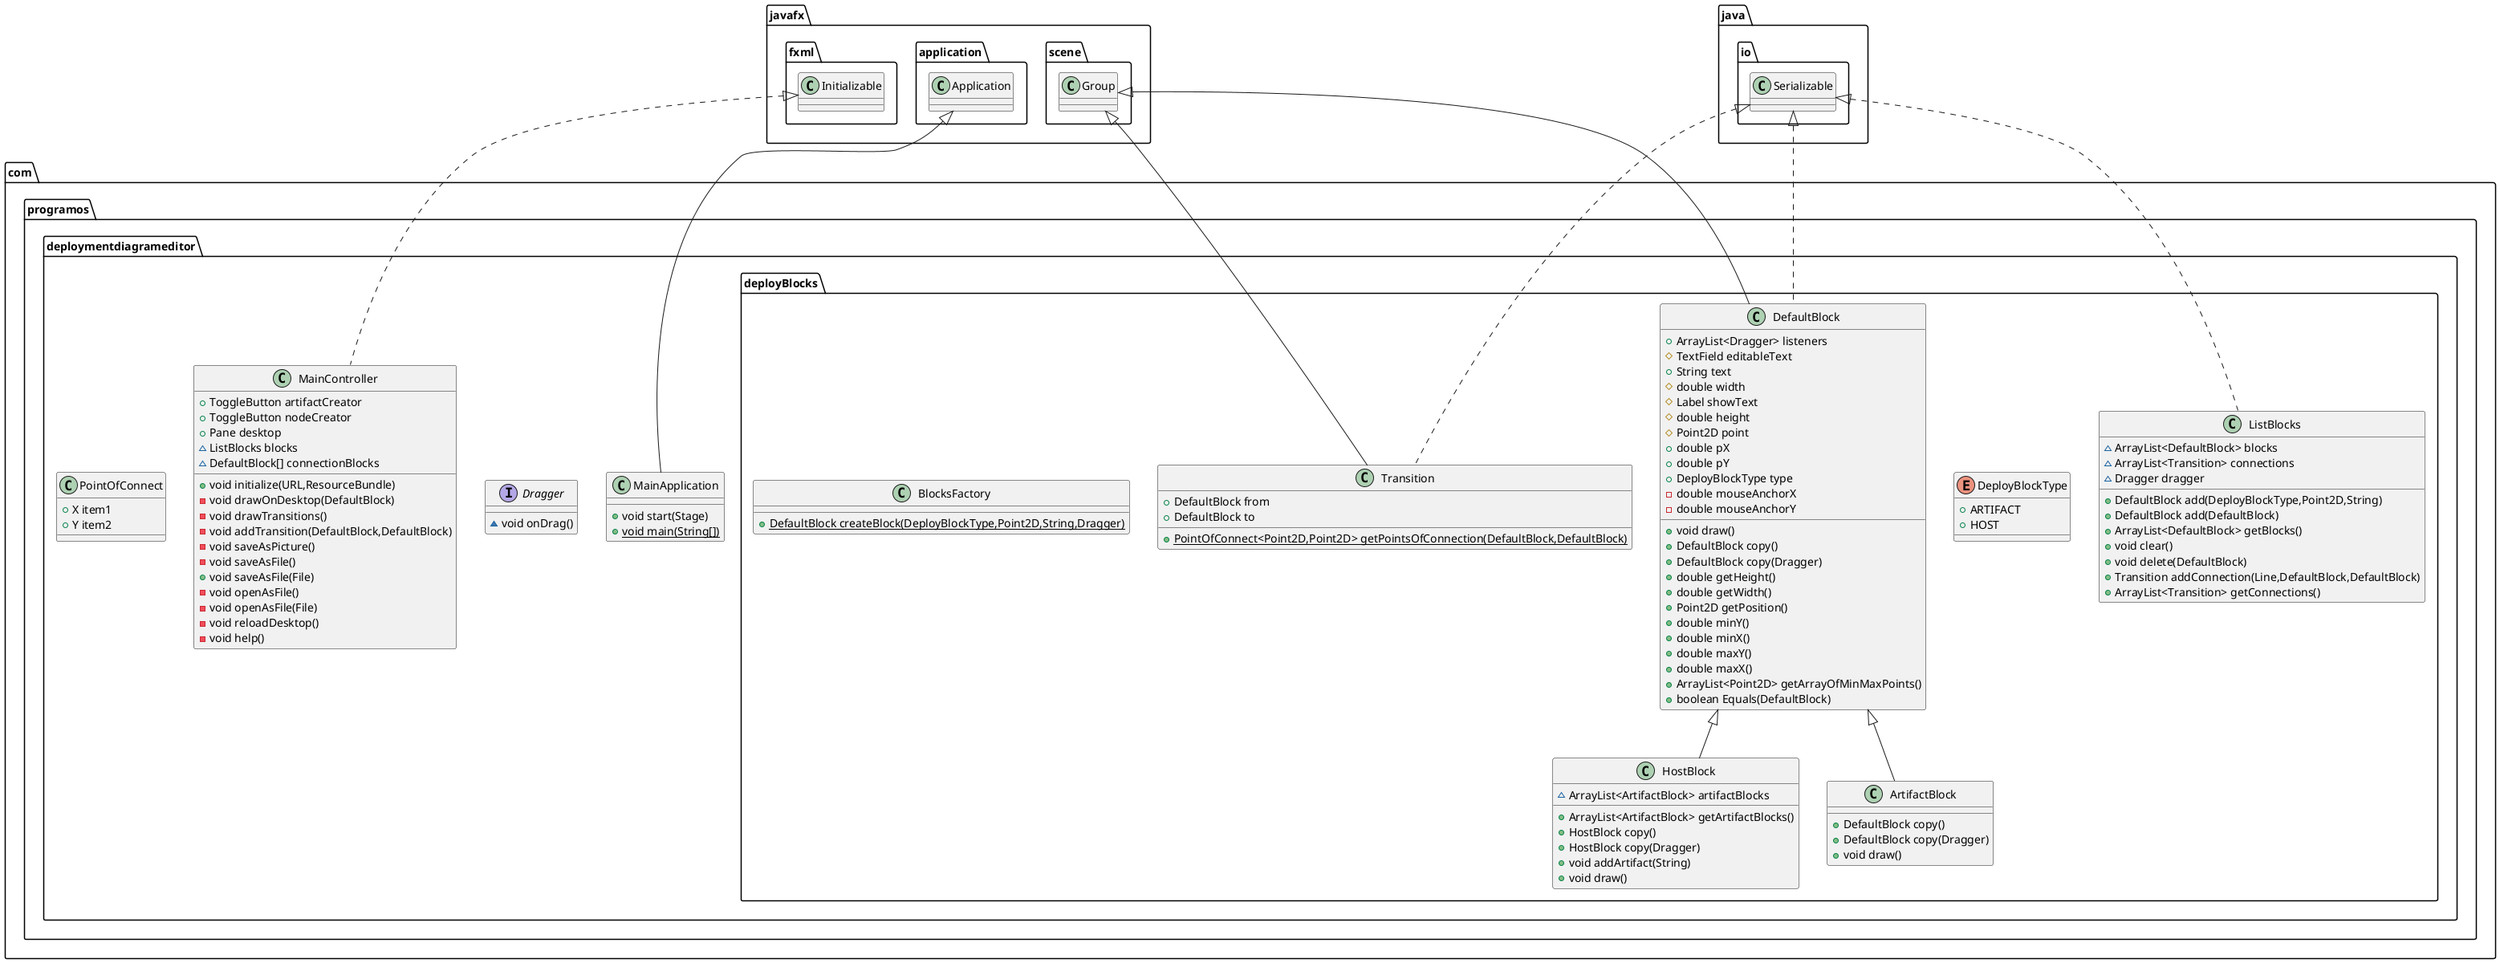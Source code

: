 @startuml
class com.programos.deploymentdiagrameditor.MainApplication {
+ void start(Stage)
+ {static} void main(String[])
}
class com.programos.deploymentdiagrameditor.deployBlocks.DefaultBlock {
+ ArrayList<Dragger> listeners
# TextField editableText
+ String text
# double width
# Label showText
# double height
# Point2D point
+ double pX
+ double pY
+ DeployBlockType type
- double mouseAnchorX
- double mouseAnchorY
+ void draw()
+ DefaultBlock copy()
+ DefaultBlock copy(Dragger)
+ double getHeight()
+ double getWidth()
+ Point2D getPosition()
+ double minY()
+ double minX()
+ double maxY()
+ double maxX()
+ ArrayList<Point2D> getArrayOfMinMaxPoints()
+ boolean Equals(DefaultBlock)
}
enum com.programos.deploymentdiagrameditor.deployBlocks.DeployBlockType {
+  ARTIFACT
+  HOST
}
interface com.programos.deploymentdiagrameditor.Dragger {
~ void onDrag()
}
class com.programos.deploymentdiagrameditor.deployBlocks.Transition {
+ DefaultBlock from
+ DefaultBlock to
+ {static} PointOfConnect<Point2D,Point2D> getPointsOfConnection(DefaultBlock,DefaultBlock)
}
class com.programos.deploymentdiagrameditor.deployBlocks.ListBlocks {
~ ArrayList<DefaultBlock> blocks
~ ArrayList<Transition> connections
~ Dragger dragger
+ DefaultBlock add(DeployBlockType,Point2D,String)
+ DefaultBlock add(DefaultBlock)
+ ArrayList<DefaultBlock> getBlocks()
+ void clear()
+ void delete(DefaultBlock)
+ Transition addConnection(Line,DefaultBlock,DefaultBlock)
+ ArrayList<Transition> getConnections()
}
class com.programos.deploymentdiagrameditor.deployBlocks.HostBlock {
~ ArrayList<ArtifactBlock> artifactBlocks
+ ArrayList<ArtifactBlock> getArtifactBlocks()
+ HostBlock copy()
+ HostBlock copy(Dragger)
+ void addArtifact(String)
+ void draw()
}
class com.programos.deploymentdiagrameditor.deployBlocks.BlocksFactory {
+ {static} DefaultBlock createBlock(DeployBlockType,Point2D,String,Dragger)
}
class com.programos.deploymentdiagrameditor.MainController {
+ ToggleButton artifactCreator
+ ToggleButton nodeCreator
+ Pane desktop
~ ListBlocks blocks
~ DefaultBlock[] connectionBlocks
+ void initialize(URL,ResourceBundle)
- void drawOnDesktop(DefaultBlock)
- void drawTransitions()
- void addTransition(DefaultBlock,DefaultBlock)
- void saveAsPicture()
- void saveAsFile()
+ void saveAsFile(File)
- void openAsFile()
- void openAsFile(File)
- void reloadDesktop()
- void help()
}
class com.programos.deploymentdiagrameditor.PointOfConnect {
+ X item1
+ Y item2
}
class com.programos.deploymentdiagrameditor.deployBlocks.ArtifactBlock {
+ DefaultBlock copy()
+ DefaultBlock copy(Dragger)
+ void draw()
}


javafx.application.Application <|-- com.programos.deploymentdiagrameditor.MainApplication
java.io.Serializable <|.. com.programos.deploymentdiagrameditor.deployBlocks.DefaultBlock
javafx.scene.Group <|-- com.programos.deploymentdiagrameditor.deployBlocks.DefaultBlock
java.io.Serializable <|.. com.programos.deploymentdiagrameditor.deployBlocks.Transition
javafx.scene.Group <|-- com.programos.deploymentdiagrameditor.deployBlocks.Transition
java.io.Serializable <|.. com.programos.deploymentdiagrameditor.deployBlocks.ListBlocks
com.programos.deploymentdiagrameditor.deployBlocks.DefaultBlock <|-- com.programos.deploymentdiagrameditor.deployBlocks.HostBlock
javafx.fxml.Initializable <|.. com.programos.deploymentdiagrameditor.MainController
com.programos.deploymentdiagrameditor.deployBlocks.DefaultBlock <|-- com.programos.deploymentdiagrameditor.deployBlocks.ArtifactBlock
@enduml